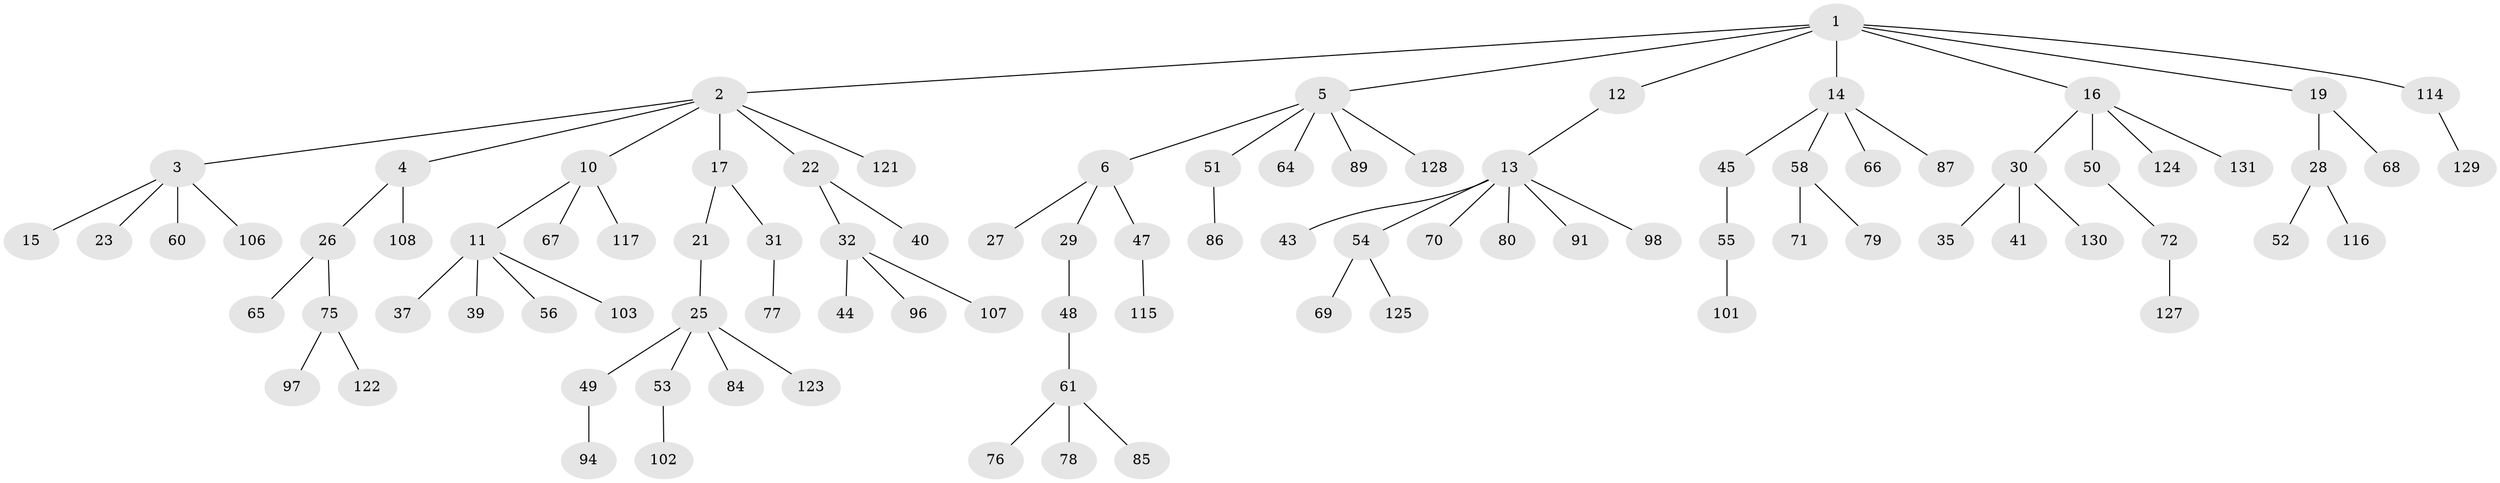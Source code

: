 // Generated by graph-tools (version 1.1) at 2025/24/03/03/25 07:24:05]
// undirected, 92 vertices, 91 edges
graph export_dot {
graph [start="1"]
  node [color=gray90,style=filled];
  1 [super="+8"];
  2 [super="+7"];
  3 [super="+88"];
  4 [super="+59"];
  5 [super="+46"];
  6 [super="+9"];
  10 [super="+18"];
  11 [super="+38"];
  12 [super="+74"];
  13 [super="+63"];
  14 [super="+42"];
  15 [super="+105"];
  16 [super="+20"];
  17 [super="+112"];
  19 [super="+24"];
  21;
  22 [super="+62"];
  23;
  25 [super="+99"];
  26 [super="+73"];
  27;
  28 [super="+100"];
  29 [super="+36"];
  30 [super="+34"];
  31;
  32 [super="+33"];
  35 [super="+109"];
  37;
  39 [super="+113"];
  40;
  41;
  43;
  44 [super="+83"];
  45;
  47;
  48;
  49;
  50 [super="+126"];
  51;
  52;
  53 [super="+118"];
  54 [super="+57"];
  55 [super="+120"];
  56;
  58 [super="+111"];
  60 [super="+81"];
  61 [super="+95"];
  64;
  65;
  66;
  67;
  68;
  69;
  70;
  71 [super="+90"];
  72;
  75 [super="+82"];
  76;
  77 [super="+93"];
  78;
  79;
  80 [super="+104"];
  84 [super="+92"];
  85;
  86;
  87;
  89;
  91;
  94;
  96;
  97 [super="+110"];
  98 [super="+119"];
  101;
  102;
  103;
  106;
  107;
  108;
  114;
  115;
  116;
  117;
  121;
  122;
  123;
  124;
  125;
  127;
  128;
  129;
  130;
  131;
  1 -- 2;
  1 -- 5;
  1 -- 16;
  1 -- 19;
  1 -- 114;
  1 -- 12;
  1 -- 14;
  2 -- 3;
  2 -- 4;
  2 -- 17;
  2 -- 121;
  2 -- 10;
  2 -- 22;
  3 -- 15;
  3 -- 23;
  3 -- 60;
  3 -- 106;
  4 -- 26;
  4 -- 108;
  5 -- 6;
  5 -- 64;
  5 -- 128;
  5 -- 89;
  5 -- 51;
  6 -- 27;
  6 -- 47;
  6 -- 29;
  10 -- 11;
  10 -- 67;
  10 -- 117;
  11 -- 37;
  11 -- 39;
  11 -- 56;
  11 -- 103;
  12 -- 13;
  13 -- 43;
  13 -- 54;
  13 -- 91;
  13 -- 80;
  13 -- 98;
  13 -- 70;
  14 -- 87;
  14 -- 58;
  14 -- 45;
  14 -- 66;
  16 -- 131;
  16 -- 50;
  16 -- 124;
  16 -- 30;
  17 -- 21;
  17 -- 31;
  19 -- 28;
  19 -- 68;
  21 -- 25;
  22 -- 32;
  22 -- 40;
  25 -- 49;
  25 -- 53;
  25 -- 84;
  25 -- 123;
  26 -- 65;
  26 -- 75;
  28 -- 52;
  28 -- 116;
  29 -- 48;
  30 -- 35;
  30 -- 130;
  30 -- 41;
  31 -- 77;
  32 -- 96;
  32 -- 107;
  32 -- 44;
  45 -- 55;
  47 -- 115;
  48 -- 61;
  49 -- 94;
  50 -- 72;
  51 -- 86;
  53 -- 102;
  54 -- 125;
  54 -- 69;
  55 -- 101;
  58 -- 71;
  58 -- 79;
  61 -- 76;
  61 -- 78;
  61 -- 85;
  72 -- 127;
  75 -- 122;
  75 -- 97;
  114 -- 129;
}
